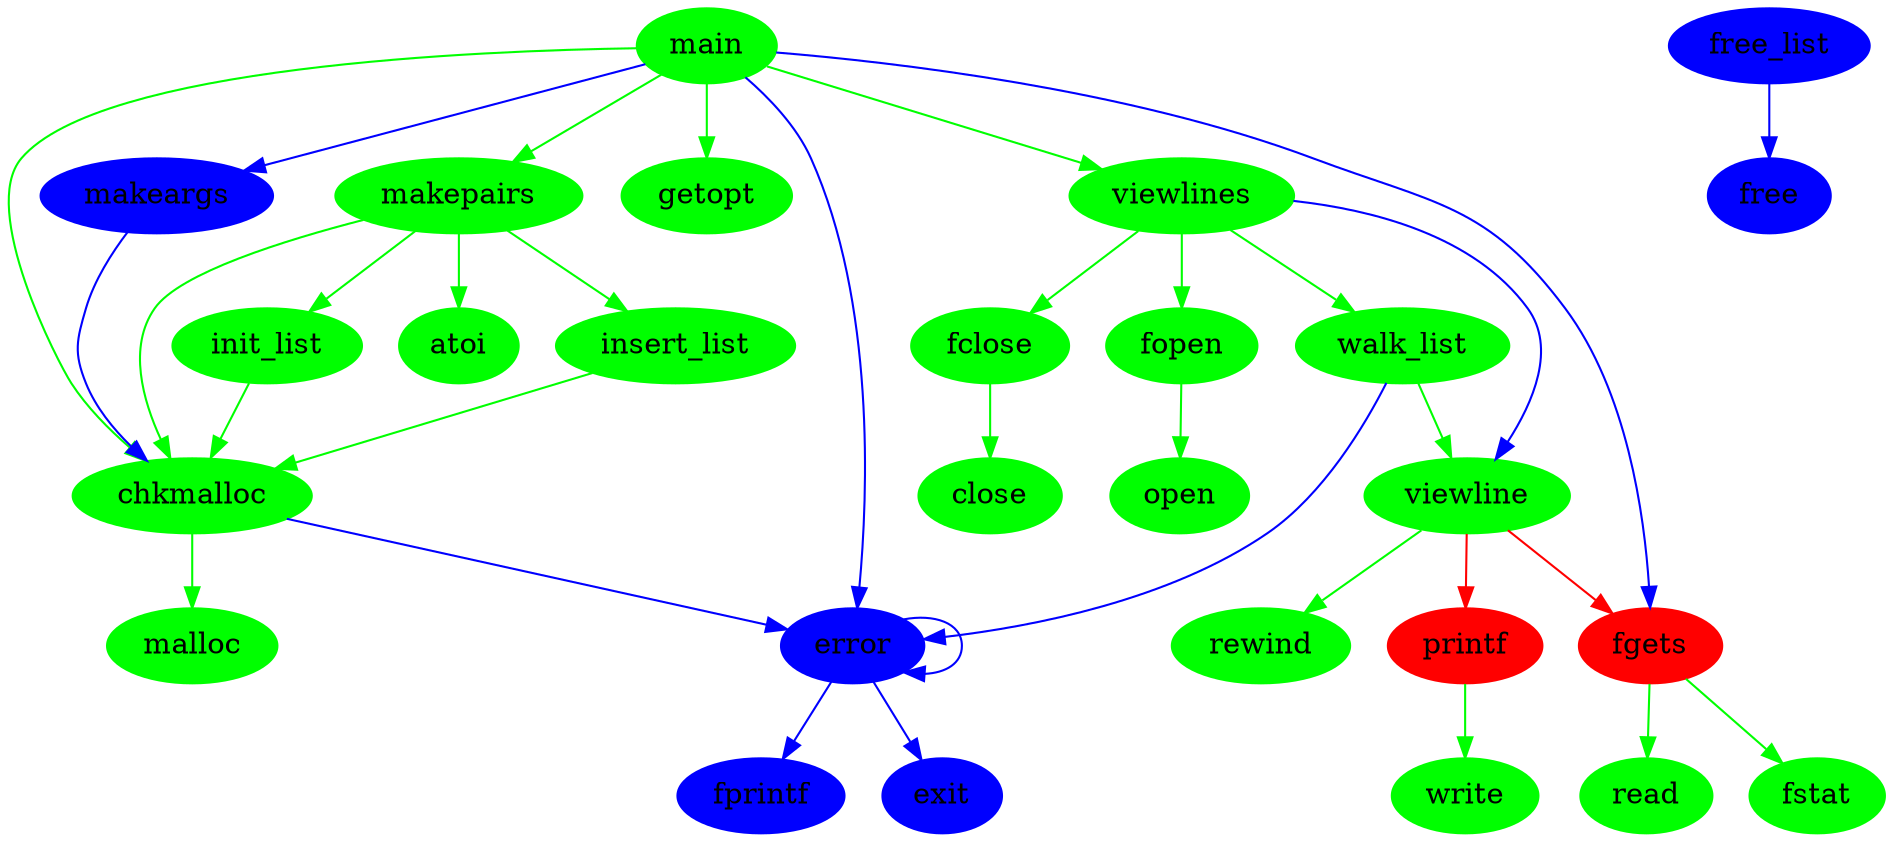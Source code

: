 # Generated Tor  2 Okt 2008 11:03:11 GMT by dot - Graphviz version 2.20.2 (Tue Jul  1 11:56:55 UTC 2008)
#
# 
# real	0m0.182s
# user	0m0.127s
# sys	0m0.036s

digraph Viewfile {
	node [label="\N", style=filled];
	graph [bb="0,0,714,396",
		_draw_="c 5 -white C 5 -white P 4 0 0 0 396 714 396 714 0 ",
		xdotversion="1.2"];
	atoi [color=green, pos="164,234", width="0.75", height="0.50", _draw_="S 6 -filled c 5 -green C 5 -green E 164 234 27 18 ", _ldraw_="F 14.000000 11 -Times-Roman c 5 -black T 164 226 0 16 4 -atoi "];
	chkmalloc [color=green, pos="62,162", width="1.00", height="0.50", _draw_="S 6 -filled c 5 -green C 5 -green E 62 162 36 18 ", _ldraw_="F 14.000000 11 -Times-Roman c 5 -black T 62 154 0 44 9 -chkmalloc "];
	close [color=green, pos="360,162", width="0.75", height="0.50", _draw_="S 6 -filled c 5 -green C 5 -green E 360 162 27 18 ", _ldraw_="F 14.000000 11 -Times-Roman c 5 -black T 360 154 0 22 5 -close "];
	error [color=blue, pos="305,90", width="0.75", height="0.50", _draw_="S 6 -filled c 4 -blue C 4 -blue E 305 90 27 18 ", _ldraw_="F 14.000000 11 -Times-Roman c 5 -black T 305 82 0 20 5 -error "];
	exit [color=blue, pos="341,18", width="0.75", height="0.50", _draw_="S 6 -filled c 4 -blue C 4 -blue E 341 18 27 18 ", _ldraw_="F 14.000000 11 -Times-Roman c 5 -black T 341 10 0 16 4 -exit "];
	fclose [color=green, pos="360,234", width="0.75", height="0.50", _draw_="S 6 -filled c 5 -green C 5 -green E 360 234 27 18 ", _ldraw_="F 14.000000 11 -Times-Roman c 5 -black T 360 226 0 25 6 -fclose "];
	fgets [color=red, pos="615,90", width="0.75", height="0.50", _draw_="S 6 -filled c 3 -red C 3 -red E 615 90 27 18 ", _ldraw_="F 14.000000 11 -Times-Roman c 5 -black T 615 82 0 20 5 -fgets "];
	fopen [color=green, pos="432,234", width="0.75", height="0.50", _draw_="S 6 -filled c 5 -green C 5 -green E 432 234 27 18 ", _ldraw_="F 14.000000 11 -Times-Roman c 5 -black T 432 226 0 24 5 -fopen "];
	fprintf [color=blue, pos="269,18", width="0.75", height="0.50", _draw_="S 6 -filled c 4 -blue C 4 -blue E 269 18 27 18 ", _ldraw_="F 14.000000 11 -Times-Roman c 5 -black T 269 10 0 27 7 -fprintf "];
	free [color=blue, pos="667,306", width="0.75", height="0.50", _draw_="S 6 -filled c 4 -blue C 4 -blue E 667 306 27 18 ", _ldraw_="F 14.000000 11 -Times-Roman c 5 -black T 667 298 0 16 4 -free "];
	free_list [color=blue, pos="667,378", width="0.83", height="0.50", _draw_="S 6 -filled c 4 -blue C 4 -blue E 667 378 30 18 ", _ldraw_="F 14.000000 11 -Times-Roman c 5 -black T 667 370 0 34 9 -free_list "];
	fstat [color=green, pos="687,18", width="0.75", height="0.50", _draw_="S 6 -filled c 5 -green C 5 -green E 687 18 27 18 ", _ldraw_="F 14.000000 11 -Times-Roman c 5 -black T 687 10 0 18 5 -fstat "];
	getopt [color=green, pos="247,306", width="0.75", height="0.50", _draw_="S 6 -filled c 5 -green C 5 -green E 247 306 27 18 ", _ldraw_="F 14.000000 11 -Times-Roman c 5 -black T 247 298 0 26 6 -getopt "];
	init_list [color=green, pos="90,234", width="0.81", height="0.50", _draw_="S 6 -filled c 5 -green C 5 -green E 90 234 29 18 ", _ldraw_="F 14.000000 11 -Times-Roman c 5 -black T 90 226 0 32 9 -init_list "];
	insert_list [color=green, pos="243,234", width="0.94", height="0.50", _draw_="S 6 -filled c 5 -green C 5 -green E 243 234 34 18 ", _ldraw_="F 14.000000 11 -Times-Roman c 5 -black T 243 226 0 41 11 -insert_list "];
	main [color=green, pos="247,378", width="0.75", height="0.50", _draw_="S 6 -filled c 5 -green C 5 -green E 247 378 27 18 ", _ldraw_="F 14.000000 11 -Times-Roman c 5 -black T 247 370 0 21 4 -main "];
	makeargs [color=blue, pos="48,306", width="0.92", height="0.50", _draw_="S 6 -filled c 4 -blue C 4 -blue E 48 306 33 18 ", _ldraw_="F 14.000000 11 -Times-Roman c 5 -black T 48 298 0 40 8 -makeargs "];
	makepairs [color=green, pos="164,306", width="0.97", height="0.50", _draw_="S 6 -filled c 5 -green C 5 -green E 164 306 35 18 ", _ldraw_="F 14.000000 11 -Times-Roman c 5 -black T 164 298 0 43 9 -makepairs "];
	malloc [color=green, pos="62,90", width="0.75", height="0.50", _draw_="S 6 -filled c 5 -green C 5 -green E 62 90 27 18 ", _ldraw_="F 14.000000 11 -Times-Roman c 5 -black T 62 82 0 29 6 -malloc "];
	open [color=green, pos="432,162", width="0.75", height="0.50", _draw_="S 6 -filled c 5 -green C 5 -green E 432 162 27 18 ", _ldraw_="F 14.000000 11 -Times-Roman c 5 -black T 432 154 0 20 4 -open "];
	printf [color=red, pos="543,90", width="0.75", height="0.50", _draw_="S 6 -filled c 3 -red C 3 -red E 543 90 27 18 ", _ldraw_="F 14.000000 11 -Times-Roman c 5 -black T 543 82 0 23 6 -printf "];
	read [color=green, pos="615,18", width="0.75", height="0.50", _draw_="S 6 -filled c 5 -green C 5 -green E 615 18 27 18 ", _ldraw_="F 14.000000 11 -Times-Roman c 5 -black T 615 10 0 18 4 -read "];
	rewind [color=green, pos="471,90", width="0.75", height="0.50", _draw_="S 6 -filled c 5 -green C 5 -green E 471 90 27 18 ", _ldraw_="F 14.000000 11 -Times-Roman c 5 -black T 471 82 0 29 6 -rewind "];
	viewline [color=green, pos="546,162", width="0.86", height="0.50", _draw_="S 6 -filled c 5 -green C 5 -green E 546 162 31 18 ", _ldraw_="F 14.000000 11 -Times-Roman c 5 -black T 546 154 0 36 8 -viewline "];
	viewlines [color=green, pos="432,306", width="0.92", height="0.50", _draw_="S 6 -filled c 5 -green C 5 -green E 432 306 33 18 ", _ldraw_="F 14.000000 11 -Times-Roman c 5 -black T 432 298 0 40 9 -viewlines "];
	walk_list [color=green, pos="509,234", width="0.89", height="0.50", _draw_="S 6 -filled c 5 -green C 5 -green E 509 234 32 18 ", _ldraw_="F 14.000000 11 -Times-Roman c 5 -black T 509 226 0 38 9 -walk_list "];
	write [color=green, pos="543,18", width="0.75", height="0.50", _draw_="S 6 -filled c 5 -green C 5 -green E 543 18 27 18 ", _ldraw_="F 14.000000 11 -Times-Roman c 5 -black T 543 10 0 22 5 -write "];
	fclose -> close [color=green, pos="e,360,180 360,216 360,208 360,199 360,190", _draw_="c 5 -green B 4 360 216 360 208 360 199 360 190 ", _hdraw_="S 5 -solid S 15 -setlinewidth(1) c 5 -green C 5 -green P 3 364 190 360 180 357 190 "];
	fgets -> fstat [color=green, pos="e,672,33 630,75 640,65 653,52 665,40", _draw_="c 5 -green B 4 630 75 640 65 653 52 665 40 ", _hdraw_="S 5 -solid S 15 -setlinewidth(1) c 5 -green C 5 -green P 3 667 43 672 33 662 38 "];
	fgets -> read [color=green, pos="e,615,36 615,72 615,64 615,55 615,46", _draw_="c 5 -green B 4 615 72 615 64 615 55 615 46 ", _hdraw_="S 5 -solid S 15 -setlinewidth(1) c 5 -green C 5 -green P 3 619 46 615 36 612 46 "];
	fopen -> open [color=green, pos="e,432,180 432,216 432,208 432,199 432,190", _draw_="c 5 -green B 4 432 216 432 208 432 199 432 190 ", _hdraw_="S 5 -solid S 15 -setlinewidth(1) c 5 -green C 5 -green P 3 436 190 432 180 429 190 "];
	printf -> write [color=green, pos="e,543,36 543,72 543,64 543,55 543,46", _draw_="c 5 -green B 4 543 72 543 64 543 55 543 46 ", _hdraw_="S 5 -solid S 15 -setlinewidth(1) c 5 -green C 5 -green P 3 547 46 543 36 540 46 "];
	main -> fgets [color=blue, pos="e,614,108 274,375 318,370 407,356 474,324 522,301 540,295 569,252 597,210 608,153 613,118", _draw_="c 4 -blue B 10 274 375 318 370 407 356 474 324 522 301 540 295 569 252 597 210 608 153 613 118 ", _hdraw_="S 5 -solid S 15 -setlinewidth(1) c 4 -blue C 4 -blue P 3 616 118 614 108 610 118 "];
	main -> getopt [color=green, pos="e,247,324 247,360 247,352 247,343 247,334", _draw_="c 5 -green B 4 247 360 247 352 247 343 247 334 ", _hdraw_="S 5 -solid S 15 -setlinewidth(1) c 5 -green C 5 -green P 3 251 334 247 324 244 334 "];
	main -> makeargs [color=blue, pos="e,76,316 223,369 189,357 126,334 85,319", _draw_="c 4 -blue B 4 223 369 189 357 126 334 85 319 ", _hdraw_="S 5 -solid S 15 -setlinewidth(1) c 4 -blue C 4 -blue P 3 87 316 76 316 84 322 "];
	main -> makepairs [color=green, pos="e,182,322 230,363 218,353 203,340 190,329", _draw_="c 5 -green B 4 230 363 218 353 203 340 190 329 ", _hdraw_="S 5 -solid S 15 -setlinewidth(1) c 5 -green C 5 -green P 3 192 326 182 322 187 331 "];
	main -> chkmalloc [color=green, pos="e,43,178 220,376 163,371 33,357 6,324 -5,310 5,237 14,216 19,204 28,194 36,185", _draw_="c 5 -green B 10 220 376 163 371 33 357 6 324 -5 310 5 237 14 216 19 204 28 194 36 185 ", _hdraw_="S 5 -solid S 15 -setlinewidth(1) c 5 -green C 5 -green P 3 38 188 43 178 33 183 "];
	main -> error [color=blue, pos="e,306,108 261,362 269,352 278,338 283,324 308,253 308,163 306,118", _draw_="c 4 -blue B 7 261 362 269 352 278 338 283 324 308 253 308 163 306 118 ", _hdraw_="S 5 -solid S 15 -setlinewidth(1) c 4 -blue C 4 -blue P 3 310 118 306 108 303 118 "];
	main -> viewlines [color=green, pos="e,405,317 270,369 302,357 359,335 396,321", _draw_="c 5 -green B 4 270 369 302 357 359 335 396 321 ", _hdraw_="S 5 -solid S 15 -setlinewidth(1) c 5 -green C 5 -green P 3 397 324 405 317 394 318 "];
	makeargs -> chkmalloc [color=blue, pos="e,45,178 36,289 25,271 11,241 19,216 23,205 30,194 38,185", _draw_="c 4 -blue B 7 36 289 25 271 11 241 19 216 23 205 30 194 38 185 ", _hdraw_="S 5 -solid S 15 -setlinewidth(1) c 4 -blue C 4 -blue P 3 40 188 45 178 35 183 "];
	makepairs -> atoi [color=green, pos="e,164,252 164,288 164,280 164,271 164,262", _draw_="c 5 -green B 4 164 288 164 280 164 271 164 262 ", _hdraw_="S 5 -solid S 15 -setlinewidth(1) c 5 -green C 5 -green P 3 168 262 164 252 161 262 "];
	makepairs -> init_list [color=green, pos="e,106,249 148,290 137,280 124,267 113,256", _draw_="c 5 -green B 4 148 290 137 280 124 267 113 256 ", _hdraw_="S 5 -solid S 15 -setlinewidth(1) c 5 -green C 5 -green P 3 116 254 106 249 111 259 "];
	makepairs -> insert_list [color=green, pos="e,226,250 182,290 193,280 207,268 219,257", _draw_="c 5 -green B 4 182 290 193 280 207 268 219 257 ", _hdraw_="S 5 -solid S 15 -setlinewidth(1) c 5 -green C 5 -green P 3 221 260 226 250 216 255 "];
	makepairs -> chkmalloc [color=green, pos="e,54,180 131,300 105,293 70,279 52,252 41,233 44,208 50,189", _draw_="c 5 -green B 7 131 300 105 293 70 279 52 252 41 233 44 208 50 189 ", _hdraw_="S 5 -solid S 15 -setlinewidth(1) c 5 -green C 5 -green P 3 53 191 54 180 47 188 "];
	free_list -> free [color=blue, pos="e,667,324 667,360 667,352 667,343 667,334", _draw_="c 4 -blue B 4 667 360 667 352 667 343 667 334 ", _hdraw_="S 5 -solid S 15 -setlinewidth(1) c 4 -blue C 4 -blue P 3 671 334 667 324 664 334 "];
	init_list -> chkmalloc [color=green, pos="e,69,180 83,216 80,208 76,198 73,190", _draw_="c 5 -green B 4 83 216 80 208 76 198 73 190 ", _hdraw_="S 5 -solid S 15 -setlinewidth(1) c 5 -green C 5 -green P 3 76 188 69 180 69 191 "];
	insert_list -> chkmalloc [color=green, pos="e,91,173 217,222 211,220 205,218 200,216 166,203 128,188 100,177", _draw_="c 5 -green B 7 217 222 211 220 205 218 200 216 166 203 128 188 100 177 ", _hdraw_="S 5 -solid S 15 -setlinewidth(1) c 5 -green C 5 -green P 3 102 174 91 173 99 180 "];
	walk_list -> error [color=blue, pos="e,332,92 505,216 500,195 490,163 468,144 433,112 378,99 342,94", _draw_="c 4 -blue B 7 505 216 500 195 490 163 468 144 433 112 378 99 342 94 ", _hdraw_="S 5 -solid S 15 -setlinewidth(1) c 4 -blue C 4 -blue P 3 342 91 332 92 341 97 "];
	walk_list -> viewline [color=green, pos="e,537,179 518,217 523,208 528,198 532,188", _draw_="c 5 -green B 4 518 217 523 208 528 198 532 188 ", _hdraw_="S 5 -solid S 15 -setlinewidth(1) c 5 -green C 5 -green P 3 535 189 537 179 529 186 "];
	chkmalloc -> malloc [color=green, pos="e,62,108 62,144 62,136 62,127 62,118", _draw_="c 5 -green B 4 62 144 62 136 62 127 62 118 ", _hdraw_="S 5 -solid S 15 -setlinewidth(1) c 5 -green C 5 -green P 3 66 118 62 108 59 118 "];
	chkmalloc -> error [color=blue, pos="e,280,97 93,153 139,139 223,114 270,100", _draw_="c 4 -blue B 4 93 153 139 139 223 114 270 100 ", _hdraw_="S 5 -solid S 15 -setlinewidth(1) c 4 -blue C 4 -blue P 3 271 103 280 97 269 97 "];
	error -> exit [color=blue, pos="e,332,35 314,73 318,64 323,54 328,44", _draw_="c 4 -blue B 4 314 73 318 64 323 54 328 44 ", _hdraw_="S 5 -solid S 15 -setlinewidth(1) c 4 -blue C 4 -blue P 3 331 46 332 35 325 43 "];
	error -> fprintf [color=blue, pos="e,278,35 296,73 292,64 287,54 282,44", _draw_="c 4 -blue B 4 296 73 292 64 287 54 282 44 ", _hdraw_="S 5 -solid S 15 -setlinewidth(1) c 4 -blue C 4 -blue P 3 285 43 278 35 279 46 "];
	error -> error [color=blue, pos="e,325,78 325,102 338,106 350,102 350,90 350,81 344,77 335,77", _draw_="c 4 -blue B 7 325 102 338 106 350 102 350 90 350 81 344 77 335 77 ", _hdraw_="S 5 -solid S 15 -setlinewidth(1) c 4 -blue C 4 -blue P 3 335 74 325 78 335 80 "];
	viewline -> fgets [color=red, pos="e,600,105 561,146 571,136 583,123 593,113", _draw_="c 3 -red B 4 561 146 571 136 583 123 593 113 ", _hdraw_="S 5 -solid S 15 -setlinewidth(1) c 3 -red C 3 -red P 3 596 115 600 105 591 110 "];
	viewline -> printf [color=red, pos="e,544,108 545,144 544,136 544,127 544,118", _draw_="c 3 -red B 4 545 144 544 136 544 127 544 118 ", _hdraw_="S 5 -solid S 15 -setlinewidth(1) c 3 -red C 3 -red P 3 548 118 544 108 541 118 "];
	viewline -> rewind [color=green, pos="e,487,105 530,146 519,136 506,123 494,112", _draw_="c 5 -green B 4 530 146 519 136 506 123 494 112 ", _hdraw_="S 5 -solid S 15 -setlinewidth(1) c 5 -green C 5 -green P 3 497 110 487 105 492 115 "];
	viewlines -> fclose [color=green, pos="e,375,249 416,290 406,280 393,267 382,256", _draw_="c 5 -green B 4 416 290 406 280 393 267 382 256 ", _hdraw_="S 5 -solid S 15 -setlinewidth(1) c 5 -green C 5 -green P 3 385 254 375 249 380 259 "];
	viewlines -> fopen [color=green, pos="e,432,252 432,288 432,280 432,271 432,262", _draw_="c 5 -green B 4 432 288 432 280 432 271 432 262 ", _hdraw_="S 5 -solid S 15 -setlinewidth(1) c 5 -green C 5 -green P 3 436 262 432 252 429 262 "];
	viewlines -> walk_list [color=green, pos="e,492,249 449,290 460,280 473,267 485,256", _draw_="c 5 -green B 4 449 290 460 280 473 267 485 256 ", _hdraw_="S 5 -solid S 15 -setlinewidth(1) c 5 -green C 5 -green P 3 487 259 492 249 482 254 "];
	viewlines -> viewline [color=blue, pos="e,553,180 464,301 492,295 531,281 550,252 562,234 559,209 555,190", _draw_="c 4 -blue B 7 464 301 492 295 531 281 550 252 562 234 559 209 555 190 ", _hdraw_="S 5 -solid S 15 -setlinewidth(1) c 4 -blue C 4 -blue P 3 558 189 553 180 552 190 "];
}
